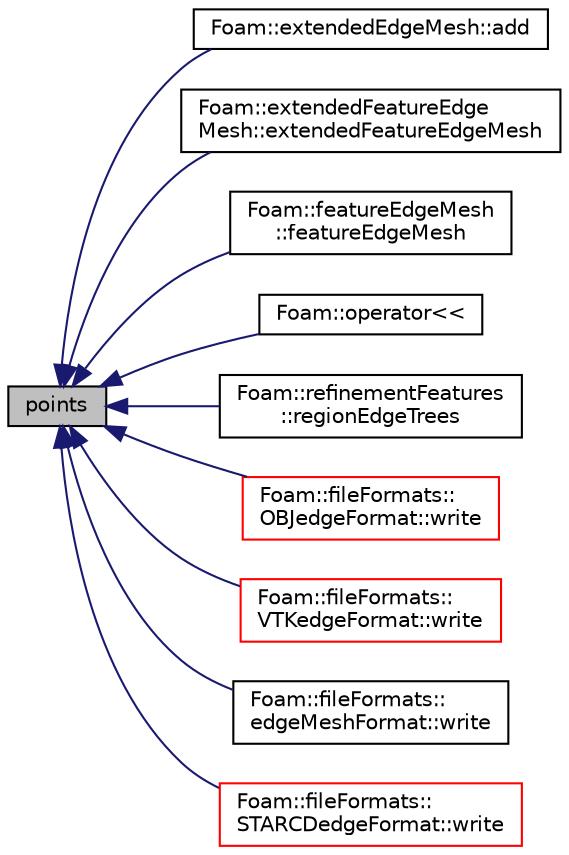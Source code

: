 digraph "points"
{
  bgcolor="transparent";
  edge [fontname="Helvetica",fontsize="10",labelfontname="Helvetica",labelfontsize="10"];
  node [fontname="Helvetica",fontsize="10",shape=record];
  rankdir="LR";
  Node1 [label="points",height=0.2,width=0.4,color="black", fillcolor="grey75", style="filled", fontcolor="black"];
  Node1 -> Node2 [dir="back",color="midnightblue",fontsize="10",style="solid",fontname="Helvetica"];
  Node2 [label="Foam::extendedEdgeMesh::add",height=0.2,width=0.4,color="black",URL="$a00700.html#af07e0aa40a7a71b92a74dd6b77a44ad3",tooltip="Add extendedEdgeMesh. No filtering of duplicates. "];
  Node1 -> Node3 [dir="back",color="midnightblue",fontsize="10",style="solid",fontname="Helvetica"];
  Node3 [label="Foam::extendedFeatureEdge\lMesh::extendedFeatureEdgeMesh",height=0.2,width=0.4,color="black",URL="$a00703.html#a6adc759f54c663e50dd82d3820540d57",tooltip="Construct (read) given an IOobject. "];
  Node1 -> Node4 [dir="back",color="midnightblue",fontsize="10",style="solid",fontname="Helvetica"];
  Node4 [label="Foam::featureEdgeMesh\l::featureEdgeMesh",height=0.2,width=0.4,color="black",URL="$a00751.html#a7a53d15d141d0e33f9a731001cef160d",tooltip="Construct (read) given an IOobject. "];
  Node1 -> Node5 [dir="back",color="midnightblue",fontsize="10",style="solid",fontname="Helvetica"];
  Node5 [label="Foam::operator\<\<",height=0.2,width=0.4,color="black",URL="$a10725.html#a66f7aa59f430075ea8010a08b9e86b91"];
  Node1 -> Node6 [dir="back",color="midnightblue",fontsize="10",style="solid",fontname="Helvetica"];
  Node6 [label="Foam::refinementFeatures\l::regionEdgeTrees",height=0.2,width=0.4,color="black",URL="$a02111.html#a0a9e48d91f8d14c675856ed4333a5b0e"];
  Node1 -> Node7 [dir="back",color="midnightblue",fontsize="10",style="solid",fontname="Helvetica"];
  Node7 [label="Foam::fileFormats::\lOBJedgeFormat::write",height=0.2,width=0.4,color="red",URL="$a01689.html#ac93279b51e2eb12dc1a54daf46bbca98",tooltip="Write surface mesh components by proxy. "];
  Node1 -> Node8 [dir="back",color="midnightblue",fontsize="10",style="solid",fontname="Helvetica"];
  Node8 [label="Foam::fileFormats::\lVTKedgeFormat::write",height=0.2,width=0.4,color="red",URL="$a02809.html#ac93279b51e2eb12dc1a54daf46bbca98",tooltip="Write surface mesh components by proxy. "];
  Node1 -> Node9 [dir="back",color="midnightblue",fontsize="10",style="solid",fontname="Helvetica"];
  Node9 [label="Foam::fileFormats::\ledgeMeshFormat::write",height=0.2,width=0.4,color="black",URL="$a00618.html#ac93279b51e2eb12dc1a54daf46bbca98",tooltip="Write edgeMesh with a mimicked IOobject header. "];
  Node1 -> Node10 [dir="back",color="midnightblue",fontsize="10",style="solid",fontname="Helvetica"];
  Node10 [label="Foam::fileFormats::\lSTARCDedgeFormat::write",height=0.2,width=0.4,color="red",URL="$a02429.html#ac93279b51e2eb12dc1a54daf46bbca98",tooltip="Write edge mesh. "];
}
